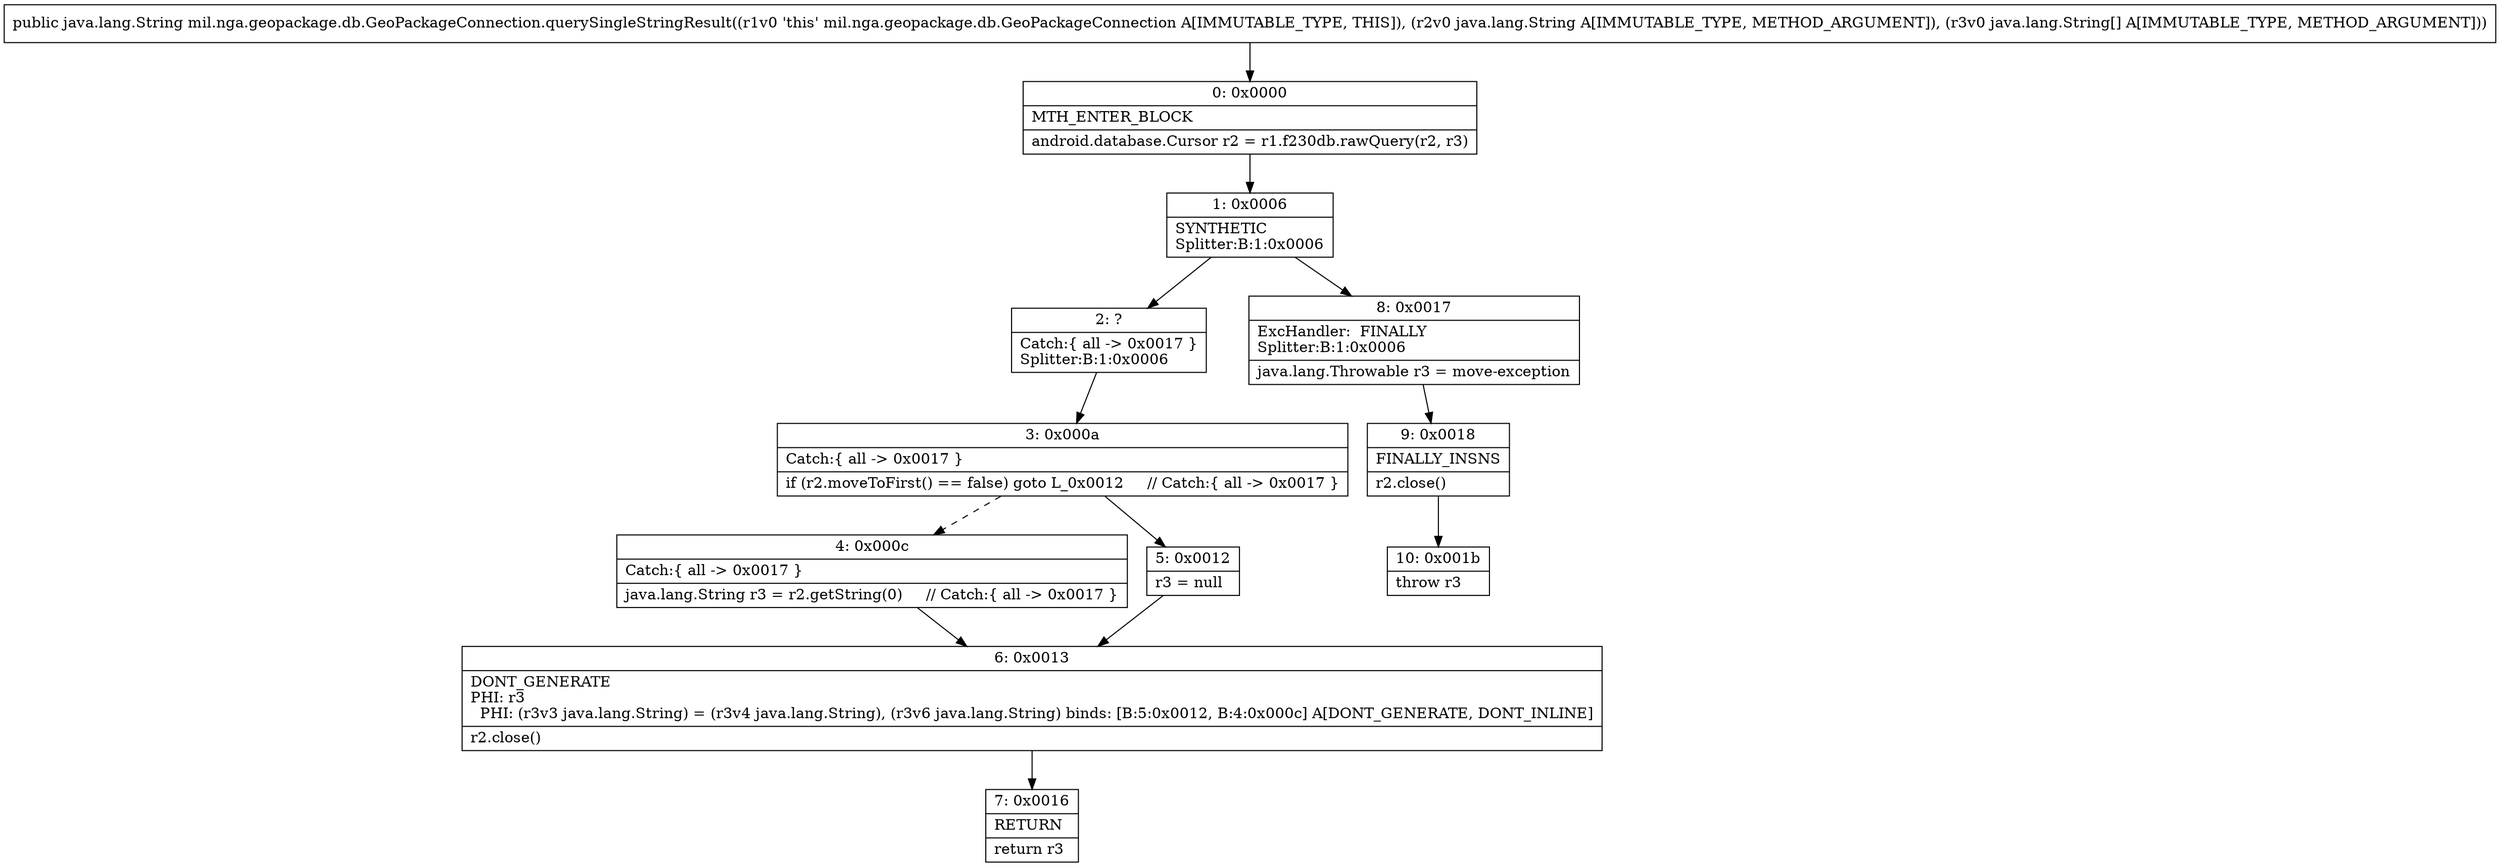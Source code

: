 digraph "CFG formil.nga.geopackage.db.GeoPackageConnection.querySingleStringResult(Ljava\/lang\/String;[Ljava\/lang\/String;)Ljava\/lang\/String;" {
Node_0 [shape=record,label="{0\:\ 0x0000|MTH_ENTER_BLOCK\l|android.database.Cursor r2 = r1.f230db.rawQuery(r2, r3)\l}"];
Node_1 [shape=record,label="{1\:\ 0x0006|SYNTHETIC\lSplitter:B:1:0x0006\l}"];
Node_2 [shape=record,label="{2\:\ ?|Catch:\{ all \-\> 0x0017 \}\lSplitter:B:1:0x0006\l}"];
Node_3 [shape=record,label="{3\:\ 0x000a|Catch:\{ all \-\> 0x0017 \}\l|if (r2.moveToFirst() == false) goto L_0x0012     \/\/ Catch:\{ all \-\> 0x0017 \}\l}"];
Node_4 [shape=record,label="{4\:\ 0x000c|Catch:\{ all \-\> 0x0017 \}\l|java.lang.String r3 = r2.getString(0)     \/\/ Catch:\{ all \-\> 0x0017 \}\l}"];
Node_5 [shape=record,label="{5\:\ 0x0012|r3 = null\l}"];
Node_6 [shape=record,label="{6\:\ 0x0013|DONT_GENERATE\lPHI: r3 \l  PHI: (r3v3 java.lang.String) = (r3v4 java.lang.String), (r3v6 java.lang.String) binds: [B:5:0x0012, B:4:0x000c] A[DONT_GENERATE, DONT_INLINE]\l|r2.close()\l}"];
Node_7 [shape=record,label="{7\:\ 0x0016|RETURN\l|return r3\l}"];
Node_8 [shape=record,label="{8\:\ 0x0017|ExcHandler:  FINALLY\lSplitter:B:1:0x0006\l|java.lang.Throwable r3 = move\-exception\l}"];
Node_9 [shape=record,label="{9\:\ 0x0018|FINALLY_INSNS\l|r2.close()\l}"];
Node_10 [shape=record,label="{10\:\ 0x001b|throw r3\l}"];
MethodNode[shape=record,label="{public java.lang.String mil.nga.geopackage.db.GeoPackageConnection.querySingleStringResult((r1v0 'this' mil.nga.geopackage.db.GeoPackageConnection A[IMMUTABLE_TYPE, THIS]), (r2v0 java.lang.String A[IMMUTABLE_TYPE, METHOD_ARGUMENT]), (r3v0 java.lang.String[] A[IMMUTABLE_TYPE, METHOD_ARGUMENT])) }"];
MethodNode -> Node_0;
Node_0 -> Node_1;
Node_1 -> Node_2;
Node_1 -> Node_8;
Node_2 -> Node_3;
Node_3 -> Node_4[style=dashed];
Node_3 -> Node_5;
Node_4 -> Node_6;
Node_5 -> Node_6;
Node_6 -> Node_7;
Node_8 -> Node_9;
Node_9 -> Node_10;
}

